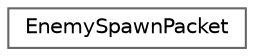 digraph "Graphical Class Hierarchy"
{
 // LATEX_PDF_SIZE
  bgcolor="transparent";
  edge [fontname=Helvetica,fontsize=10,labelfontname=Helvetica,labelfontsize=10];
  node [fontname=Helvetica,fontsize=10,shape=box,height=0.2,width=0.4];
  rankdir="LR";
  Node0 [id="Node000000",label="EnemySpawnPacket",height=0.2,width=0.4,color="grey40", fillcolor="white", style="filled",URL="$struct_enemy_spawn_packet.html",tooltip=" "];
}
